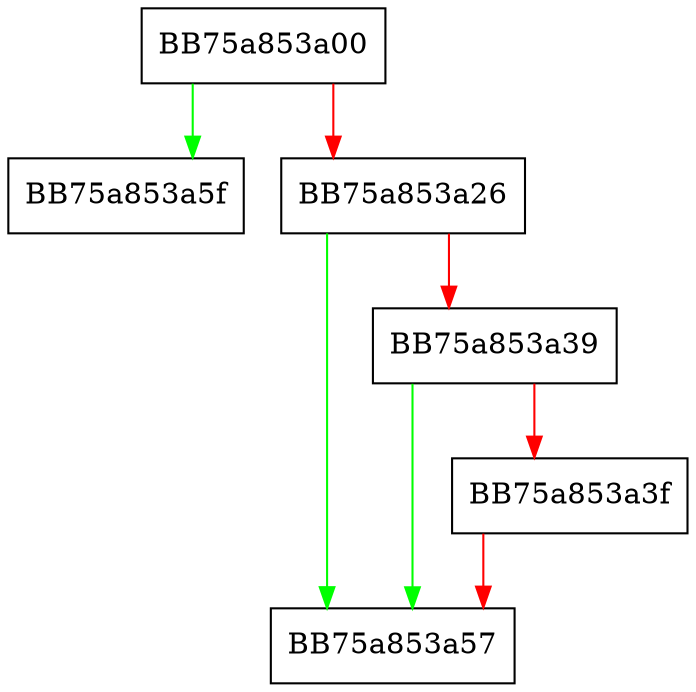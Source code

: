 digraph GetResourceList {
  node [shape="box"];
  graph [splines=ortho];
  BB75a853a00 -> BB75a853a5f [color="green"];
  BB75a853a00 -> BB75a853a26 [color="red"];
  BB75a853a26 -> BB75a853a57 [color="green"];
  BB75a853a26 -> BB75a853a39 [color="red"];
  BB75a853a39 -> BB75a853a57 [color="green"];
  BB75a853a39 -> BB75a853a3f [color="red"];
  BB75a853a3f -> BB75a853a57 [color="red"];
}